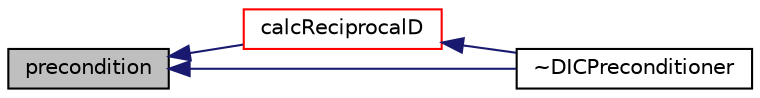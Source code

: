digraph "precondition"
{
  bgcolor="transparent";
  edge [fontname="Helvetica",fontsize="10",labelfontname="Helvetica",labelfontsize="10"];
  node [fontname="Helvetica",fontsize="10",shape=record];
  rankdir="LR";
  Node1 [label="precondition",height=0.2,width=0.4,color="black", fillcolor="grey75", style="filled", fontcolor="black"];
  Node1 -> Node2 [dir="back",color="midnightblue",fontsize="10",style="solid",fontname="Helvetica"];
  Node2 [label="calcReciprocalD",height=0.2,width=0.4,color="red",URL="$a00527.html#a0e2f579bbf250828b4e3f250dbadf455",tooltip="Calculate the reciprocal of the preconditioned diagonal. "];
  Node2 -> Node3 [dir="back",color="midnightblue",fontsize="10",style="solid",fontname="Helvetica"];
  Node3 [label="~DICPreconditioner",height=0.2,width=0.4,color="black",URL="$a00527.html#ad0a0289394b3f8b100aa025fb7160ab1",tooltip="Destructor. "];
  Node1 -> Node3 [dir="back",color="midnightblue",fontsize="10",style="solid",fontname="Helvetica"];
}
